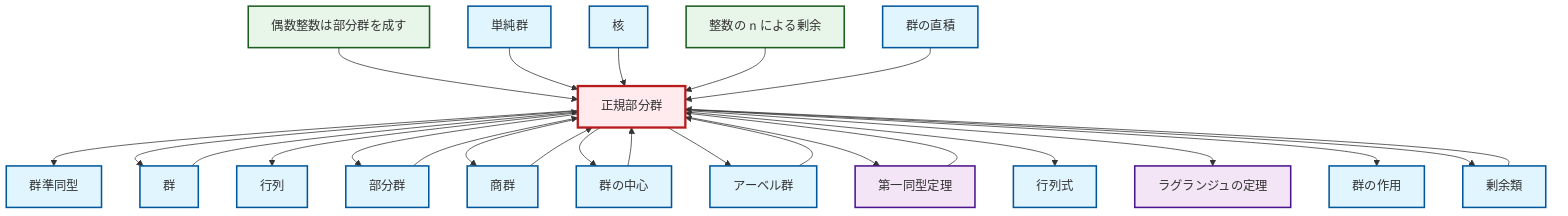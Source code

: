 graph TD
    classDef definition fill:#e1f5fe,stroke:#01579b,stroke-width:2px
    classDef theorem fill:#f3e5f5,stroke:#4a148c,stroke-width:2px
    classDef axiom fill:#fff3e0,stroke:#e65100,stroke-width:2px
    classDef example fill:#e8f5e9,stroke:#1b5e20,stroke-width:2px
    classDef current fill:#ffebee,stroke:#b71c1c,stroke-width:3px
    def-matrix["行列"]:::definition
    thm-lagrange["ラグランジュの定理"]:::theorem
    ex-quotient-integers-mod-n["整数の n による剰余"]:::example
    def-group["群"]:::definition
    def-homomorphism["群準同型"]:::definition
    def-determinant["行列式"]:::definition
    def-quotient-group["商群"]:::definition
    def-subgroup["部分群"]:::definition
    def-direct-product["群の直積"]:::definition
    def-simple-group["単純群"]:::definition
    def-center-of-group["群の中心"]:::definition
    def-abelian-group["アーベル群"]:::definition
    def-normal-subgroup["正規部分群"]:::definition
    ex-even-integers-subgroup["偶数整数は部分群を成す"]:::example
    def-group-action["群の作用"]:::definition
    def-coset["剰余類"]:::definition
    def-kernel["核"]:::definition
    thm-first-isomorphism["第一同型定理"]:::theorem
    def-normal-subgroup --> def-homomorphism
    def-coset --> def-normal-subgroup
    def-normal-subgroup --> def-group
    def-normal-subgroup --> def-matrix
    def-group --> def-normal-subgroup
    def-normal-subgroup --> def-subgroup
    def-normal-subgroup --> def-quotient-group
    def-normal-subgroup --> def-center-of-group
    thm-first-isomorphism --> def-normal-subgroup
    ex-even-integers-subgroup --> def-normal-subgroup
    def-normal-subgroup --> def-abelian-group
    def-abelian-group --> def-normal-subgroup
    def-quotient-group --> def-normal-subgroup
    def-simple-group --> def-normal-subgroup
    def-center-of-group --> def-normal-subgroup
    def-normal-subgroup --> thm-first-isomorphism
    def-normal-subgroup --> def-determinant
    def-normal-subgroup --> thm-lagrange
    def-kernel --> def-normal-subgroup
    def-normal-subgroup --> def-group-action
    ex-quotient-integers-mod-n --> def-normal-subgroup
    def-normal-subgroup --> def-coset
    def-direct-product --> def-normal-subgroup
    def-subgroup --> def-normal-subgroup
    class def-normal-subgroup current